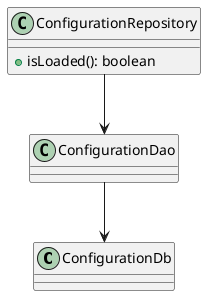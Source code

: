 @startuml

class ConfigurationDb
class ConfigurationDao
class ConfigurationRepository {
  +isLoaded(): boolean
}
ConfigurationRepository -down-> ConfigurationDao
ConfigurationDao -down-> ConfigurationDb

@enduml